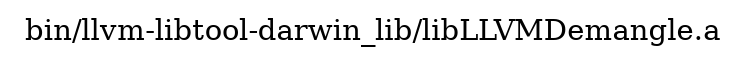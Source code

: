 digraph "bin/llvm-libtool-darwin_lib/libLLVMDemangle.a" {
	label="bin/llvm-libtool-darwin_lib/libLLVMDemangle.a";
	rankdir=LR;

}
